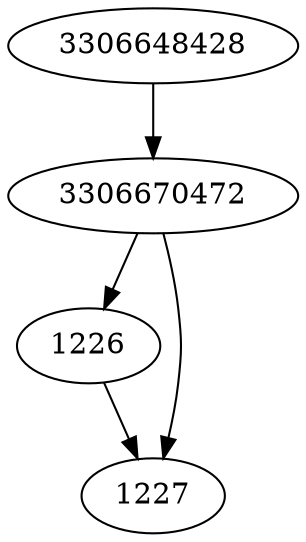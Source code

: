 strict digraph  {
3306670472;
1226;
1227;
3306648428;
3306670472 -> 1226;
3306670472 -> 1227;
1226 -> 1227;
3306648428 -> 3306670472;
}
